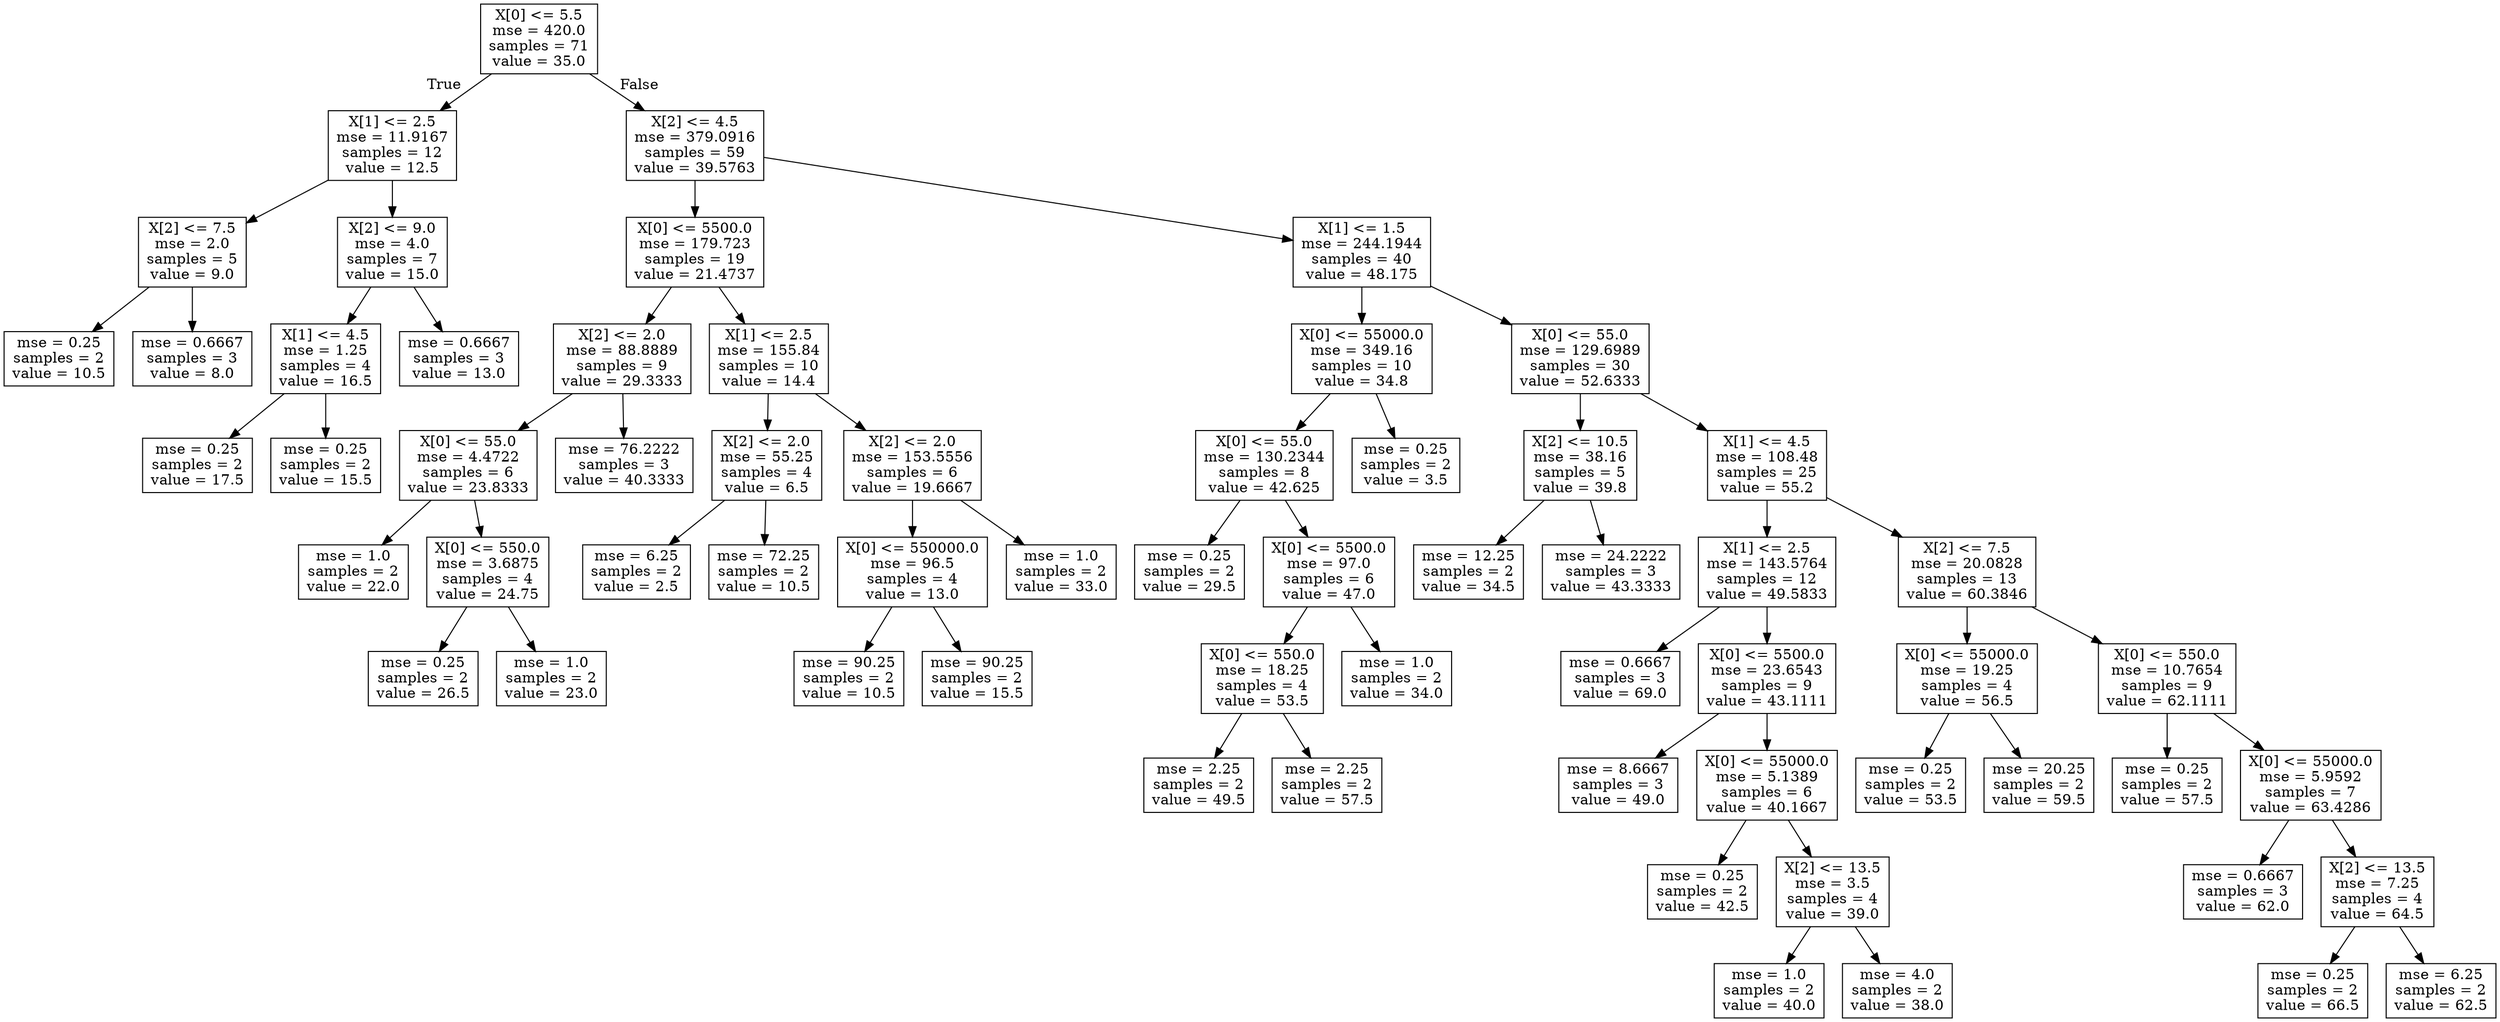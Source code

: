 digraph Tree {
node [shape=box] ;
0 [label="X[0] <= 5.5\nmse = 420.0\nsamples = 71\nvalue = 35.0"] ;
1 [label="X[1] <= 2.5\nmse = 11.9167\nsamples = 12\nvalue = 12.5"] ;
0 -> 1 [labeldistance=2.5, labelangle=45, headlabel="True"] ;
2 [label="X[2] <= 7.5\nmse = 2.0\nsamples = 5\nvalue = 9.0"] ;
1 -> 2 ;
3 [label="mse = 0.25\nsamples = 2\nvalue = 10.5"] ;
2 -> 3 ;
4 [label="mse = 0.6667\nsamples = 3\nvalue = 8.0"] ;
2 -> 4 ;
5 [label="X[2] <= 9.0\nmse = 4.0\nsamples = 7\nvalue = 15.0"] ;
1 -> 5 ;
6 [label="X[1] <= 4.5\nmse = 1.25\nsamples = 4\nvalue = 16.5"] ;
5 -> 6 ;
7 [label="mse = 0.25\nsamples = 2\nvalue = 17.5"] ;
6 -> 7 ;
8 [label="mse = 0.25\nsamples = 2\nvalue = 15.5"] ;
6 -> 8 ;
9 [label="mse = 0.6667\nsamples = 3\nvalue = 13.0"] ;
5 -> 9 ;
10 [label="X[2] <= 4.5\nmse = 379.0916\nsamples = 59\nvalue = 39.5763"] ;
0 -> 10 [labeldistance=2.5, labelangle=-45, headlabel="False"] ;
11 [label="X[0] <= 5500.0\nmse = 179.723\nsamples = 19\nvalue = 21.4737"] ;
10 -> 11 ;
12 [label="X[2] <= 2.0\nmse = 88.8889\nsamples = 9\nvalue = 29.3333"] ;
11 -> 12 ;
13 [label="X[0] <= 55.0\nmse = 4.4722\nsamples = 6\nvalue = 23.8333"] ;
12 -> 13 ;
14 [label="mse = 1.0\nsamples = 2\nvalue = 22.0"] ;
13 -> 14 ;
15 [label="X[0] <= 550.0\nmse = 3.6875\nsamples = 4\nvalue = 24.75"] ;
13 -> 15 ;
16 [label="mse = 0.25\nsamples = 2\nvalue = 26.5"] ;
15 -> 16 ;
17 [label="mse = 1.0\nsamples = 2\nvalue = 23.0"] ;
15 -> 17 ;
18 [label="mse = 76.2222\nsamples = 3\nvalue = 40.3333"] ;
12 -> 18 ;
19 [label="X[1] <= 2.5\nmse = 155.84\nsamples = 10\nvalue = 14.4"] ;
11 -> 19 ;
20 [label="X[2] <= 2.0\nmse = 55.25\nsamples = 4\nvalue = 6.5"] ;
19 -> 20 ;
21 [label="mse = 6.25\nsamples = 2\nvalue = 2.5"] ;
20 -> 21 ;
22 [label="mse = 72.25\nsamples = 2\nvalue = 10.5"] ;
20 -> 22 ;
23 [label="X[2] <= 2.0\nmse = 153.5556\nsamples = 6\nvalue = 19.6667"] ;
19 -> 23 ;
24 [label="X[0] <= 550000.0\nmse = 96.5\nsamples = 4\nvalue = 13.0"] ;
23 -> 24 ;
25 [label="mse = 90.25\nsamples = 2\nvalue = 10.5"] ;
24 -> 25 ;
26 [label="mse = 90.25\nsamples = 2\nvalue = 15.5"] ;
24 -> 26 ;
27 [label="mse = 1.0\nsamples = 2\nvalue = 33.0"] ;
23 -> 27 ;
28 [label="X[1] <= 1.5\nmse = 244.1944\nsamples = 40\nvalue = 48.175"] ;
10 -> 28 ;
29 [label="X[0] <= 55000.0\nmse = 349.16\nsamples = 10\nvalue = 34.8"] ;
28 -> 29 ;
30 [label="X[0] <= 55.0\nmse = 130.2344\nsamples = 8\nvalue = 42.625"] ;
29 -> 30 ;
31 [label="mse = 0.25\nsamples = 2\nvalue = 29.5"] ;
30 -> 31 ;
32 [label="X[0] <= 5500.0\nmse = 97.0\nsamples = 6\nvalue = 47.0"] ;
30 -> 32 ;
33 [label="X[0] <= 550.0\nmse = 18.25\nsamples = 4\nvalue = 53.5"] ;
32 -> 33 ;
34 [label="mse = 2.25\nsamples = 2\nvalue = 49.5"] ;
33 -> 34 ;
35 [label="mse = 2.25\nsamples = 2\nvalue = 57.5"] ;
33 -> 35 ;
36 [label="mse = 1.0\nsamples = 2\nvalue = 34.0"] ;
32 -> 36 ;
37 [label="mse = 0.25\nsamples = 2\nvalue = 3.5"] ;
29 -> 37 ;
38 [label="X[0] <= 55.0\nmse = 129.6989\nsamples = 30\nvalue = 52.6333"] ;
28 -> 38 ;
39 [label="X[2] <= 10.5\nmse = 38.16\nsamples = 5\nvalue = 39.8"] ;
38 -> 39 ;
40 [label="mse = 12.25\nsamples = 2\nvalue = 34.5"] ;
39 -> 40 ;
41 [label="mse = 24.2222\nsamples = 3\nvalue = 43.3333"] ;
39 -> 41 ;
42 [label="X[1] <= 4.5\nmse = 108.48\nsamples = 25\nvalue = 55.2"] ;
38 -> 42 ;
43 [label="X[1] <= 2.5\nmse = 143.5764\nsamples = 12\nvalue = 49.5833"] ;
42 -> 43 ;
44 [label="mse = 0.6667\nsamples = 3\nvalue = 69.0"] ;
43 -> 44 ;
45 [label="X[0] <= 5500.0\nmse = 23.6543\nsamples = 9\nvalue = 43.1111"] ;
43 -> 45 ;
46 [label="mse = 8.6667\nsamples = 3\nvalue = 49.0"] ;
45 -> 46 ;
47 [label="X[0] <= 55000.0\nmse = 5.1389\nsamples = 6\nvalue = 40.1667"] ;
45 -> 47 ;
48 [label="mse = 0.25\nsamples = 2\nvalue = 42.5"] ;
47 -> 48 ;
49 [label="X[2] <= 13.5\nmse = 3.5\nsamples = 4\nvalue = 39.0"] ;
47 -> 49 ;
50 [label="mse = 1.0\nsamples = 2\nvalue = 40.0"] ;
49 -> 50 ;
51 [label="mse = 4.0\nsamples = 2\nvalue = 38.0"] ;
49 -> 51 ;
52 [label="X[2] <= 7.5\nmse = 20.0828\nsamples = 13\nvalue = 60.3846"] ;
42 -> 52 ;
53 [label="X[0] <= 55000.0\nmse = 19.25\nsamples = 4\nvalue = 56.5"] ;
52 -> 53 ;
54 [label="mse = 0.25\nsamples = 2\nvalue = 53.5"] ;
53 -> 54 ;
55 [label="mse = 20.25\nsamples = 2\nvalue = 59.5"] ;
53 -> 55 ;
56 [label="X[0] <= 550.0\nmse = 10.7654\nsamples = 9\nvalue = 62.1111"] ;
52 -> 56 ;
57 [label="mse = 0.25\nsamples = 2\nvalue = 57.5"] ;
56 -> 57 ;
58 [label="X[0] <= 55000.0\nmse = 5.9592\nsamples = 7\nvalue = 63.4286"] ;
56 -> 58 ;
59 [label="mse = 0.6667\nsamples = 3\nvalue = 62.0"] ;
58 -> 59 ;
60 [label="X[2] <= 13.5\nmse = 7.25\nsamples = 4\nvalue = 64.5"] ;
58 -> 60 ;
61 [label="mse = 0.25\nsamples = 2\nvalue = 66.5"] ;
60 -> 61 ;
62 [label="mse = 6.25\nsamples = 2\nvalue = 62.5"] ;
60 -> 62 ;
}